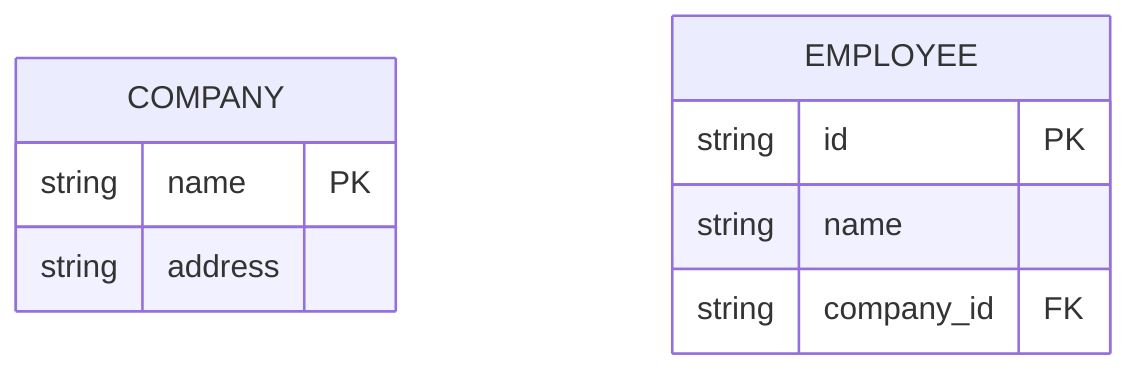 erDiagram
    COMPANY {
        string name PK
        string address
    }
    EMPLOYEE {
        string id PK
        string name
        string company_id FK
    }